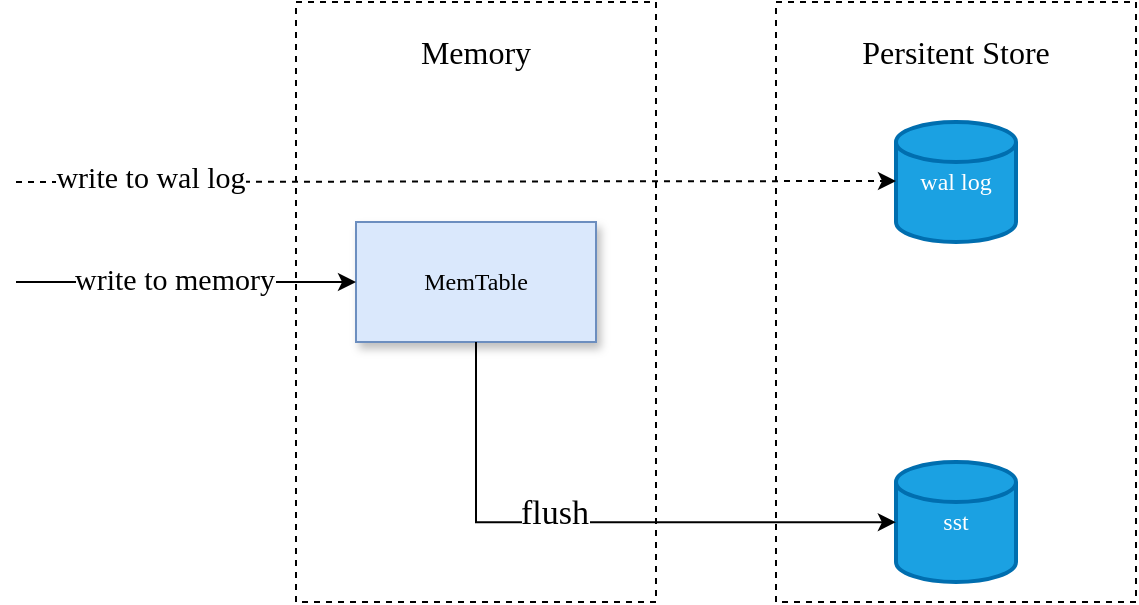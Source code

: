 <mxfile version="24.7.7">
  <diagram name="第 1 页" id="8Rsi1BxzbCxbYHQihakk">
    <mxGraphModel dx="1242" dy="749" grid="1" gridSize="10" guides="1" tooltips="1" connect="1" arrows="1" fold="1" page="1" pageScale="1" pageWidth="1169" pageHeight="827" math="0" shadow="0">
      <root>
        <mxCell id="0" />
        <mxCell id="1" parent="0" />
        <mxCell id="rPHZvgQeCl-XJXK-31iK-9" value="" style="rounded=0;whiteSpace=wrap;html=1;dashed=1;fillColor=none;fontFamily=Tahoma;" vertex="1" parent="1">
          <mxGeometry x="370" y="100" width="180" height="300" as="geometry" />
        </mxCell>
        <mxCell id="rPHZvgQeCl-XJXK-31iK-1" value="MemTable" style="rounded=0;whiteSpace=wrap;html=1;shadow=1;fillColor=#dae8fc;strokeColor=#6c8ebf;fontFamily=Tahoma;" vertex="1" parent="1">
          <mxGeometry x="400" y="210" width="120" height="60" as="geometry" />
        </mxCell>
        <mxCell id="rPHZvgQeCl-XJXK-31iK-4" value="wal log" style="strokeWidth=2;html=1;shape=mxgraph.flowchart.database;whiteSpace=wrap;fillColor=#1ba1e2;fontColor=#ffffff;strokeColor=#006EAF;fontFamily=Tahoma;" vertex="1" parent="1">
          <mxGeometry x="670" y="160" width="60" height="60" as="geometry" />
        </mxCell>
        <mxCell id="rPHZvgQeCl-XJXK-31iK-5" value="sst" style="strokeWidth=2;html=1;shape=mxgraph.flowchart.database;whiteSpace=wrap;fillColor=#1ba1e2;fontColor=#ffffff;strokeColor=#006EAF;fontFamily=Tahoma;" vertex="1" parent="1">
          <mxGeometry x="670" y="330" width="60" height="60" as="geometry" />
        </mxCell>
        <mxCell id="rPHZvgQeCl-XJXK-31iK-10" value="" style="rounded=0;whiteSpace=wrap;html=1;dashed=1;fillColor=none;fontFamily=Tahoma;" vertex="1" parent="1">
          <mxGeometry x="610" y="100" width="180" height="300" as="geometry" />
        </mxCell>
        <mxCell id="rPHZvgQeCl-XJXK-31iK-11" value="Memory" style="text;strokeColor=none;align=center;fillColor=none;html=1;verticalAlign=middle;whiteSpace=wrap;rounded=0;fontFamily=Tahoma;fontSize=16;" vertex="1" parent="1">
          <mxGeometry x="385" y="110" width="150" height="30" as="geometry" />
        </mxCell>
        <mxCell id="rPHZvgQeCl-XJXK-31iK-12" value="Persitent Store" style="text;strokeColor=none;align=center;fillColor=none;html=1;verticalAlign=middle;whiteSpace=wrap;rounded=0;fontFamily=Tahoma;fontSize=16;" vertex="1" parent="1">
          <mxGeometry x="625" y="110" width="150" height="30" as="geometry" />
        </mxCell>
        <mxCell id="rPHZvgQeCl-XJXK-31iK-13" value="" style="endArrow=classic;html=1;rounded=0;entryX=0;entryY=0.5;entryDx=0;entryDy=0;fontFamily=Tahoma;" edge="1" parent="1" target="rPHZvgQeCl-XJXK-31iK-1">
          <mxGeometry width="50" height="50" relative="1" as="geometry">
            <mxPoint x="230" y="240" as="sourcePoint" />
            <mxPoint x="370" y="230" as="targetPoint" />
          </mxGeometry>
        </mxCell>
        <mxCell id="rPHZvgQeCl-XJXK-31iK-18" value="write to memory" style="edgeLabel;html=1;align=center;verticalAlign=middle;resizable=0;points=[];fontFamily=Tahoma;fontSize=15;" vertex="1" connectable="0" parent="rPHZvgQeCl-XJXK-31iK-13">
          <mxGeometry x="-0.071" y="2" relative="1" as="geometry">
            <mxPoint as="offset" />
          </mxGeometry>
        </mxCell>
        <mxCell id="rPHZvgQeCl-XJXK-31iK-14" value="" style="endArrow=classic;html=1;rounded=0;entryX=0;entryY=0.5;entryDx=0;entryDy=0;fontFamily=Tahoma;dashed=1;" edge="1" parent="1">
          <mxGeometry width="50" height="50" relative="1" as="geometry">
            <mxPoint x="230" y="190" as="sourcePoint" />
            <mxPoint x="670" y="189.5" as="targetPoint" />
          </mxGeometry>
        </mxCell>
        <mxCell id="rPHZvgQeCl-XJXK-31iK-19" value="write to wal log" style="edgeLabel;html=1;align=center;verticalAlign=middle;resizable=0;points=[];fontFamily=Tahoma;fontSize=15;" vertex="1" connectable="0" parent="rPHZvgQeCl-XJXK-31iK-14">
          <mxGeometry x="-0.695" y="3" relative="1" as="geometry">
            <mxPoint as="offset" />
          </mxGeometry>
        </mxCell>
        <mxCell id="rPHZvgQeCl-XJXK-31iK-15" style="edgeStyle=orthogonalEdgeStyle;rounded=0;orthogonalLoop=1;jettySize=auto;html=1;exitX=0.5;exitY=1;exitDx=0;exitDy=0;entryX=0.333;entryY=0.867;entryDx=0;entryDy=0;entryPerimeter=0;fontFamily=Tahoma;" edge="1" parent="1" source="rPHZvgQeCl-XJXK-31iK-1" target="rPHZvgQeCl-XJXK-31iK-10">
          <mxGeometry relative="1" as="geometry" />
        </mxCell>
        <mxCell id="rPHZvgQeCl-XJXK-31iK-16" value="flush" style="edgeLabel;html=1;align=center;verticalAlign=middle;resizable=0;points=[];fontFamily=Tahoma;fontSize=17;" vertex="1" connectable="0" parent="rPHZvgQeCl-XJXK-31iK-15">
          <mxGeometry x="-0.139" y="4" relative="1" as="geometry">
            <mxPoint as="offset" />
          </mxGeometry>
        </mxCell>
      </root>
    </mxGraphModel>
  </diagram>
</mxfile>
